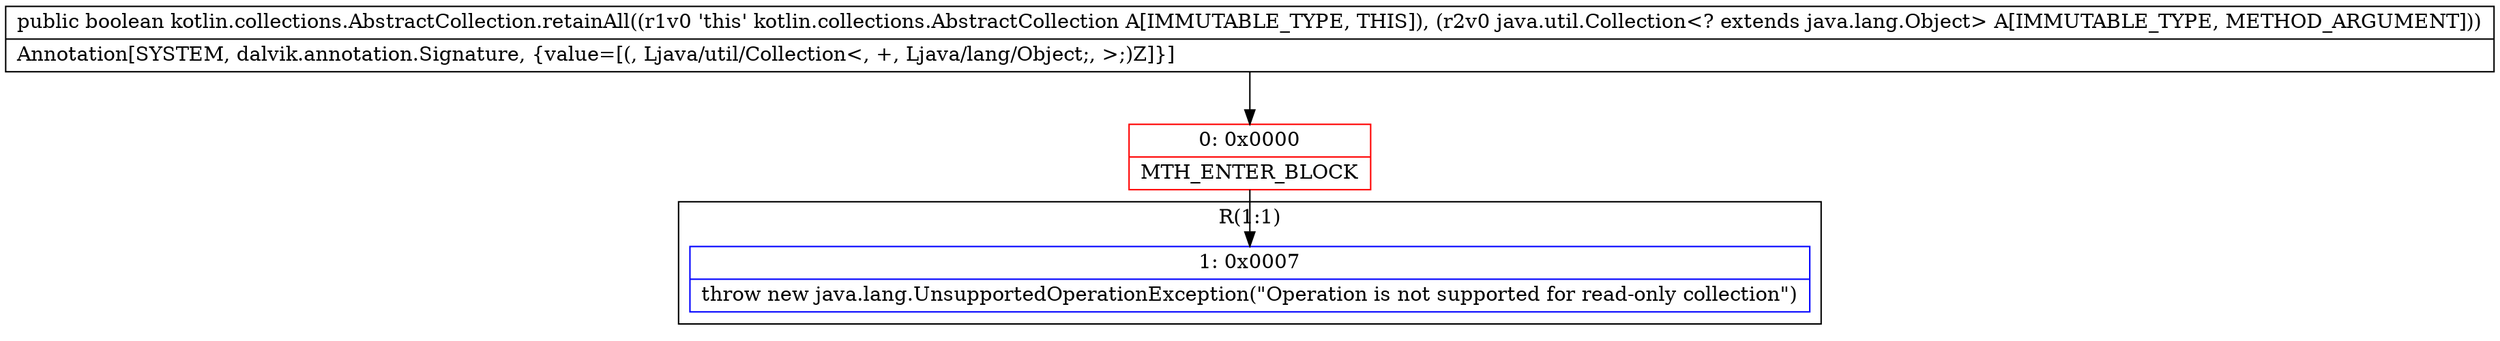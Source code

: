 digraph "CFG forkotlin.collections.AbstractCollection.retainAll(Ljava\/util\/Collection;)Z" {
subgraph cluster_Region_202750832 {
label = "R(1:1)";
node [shape=record,color=blue];
Node_1 [shape=record,label="{1\:\ 0x0007|throw new java.lang.UnsupportedOperationException(\"Operation is not supported for read\-only collection\")\l}"];
}
Node_0 [shape=record,color=red,label="{0\:\ 0x0000|MTH_ENTER_BLOCK\l}"];
MethodNode[shape=record,label="{public boolean kotlin.collections.AbstractCollection.retainAll((r1v0 'this' kotlin.collections.AbstractCollection A[IMMUTABLE_TYPE, THIS]), (r2v0 java.util.Collection\<? extends java.lang.Object\> A[IMMUTABLE_TYPE, METHOD_ARGUMENT]))  | Annotation[SYSTEM, dalvik.annotation.Signature, \{value=[(, Ljava\/util\/Collection\<, +, Ljava\/lang\/Object;, \>;)Z]\}]\l}"];
MethodNode -> Node_0;
Node_0 -> Node_1;
}


